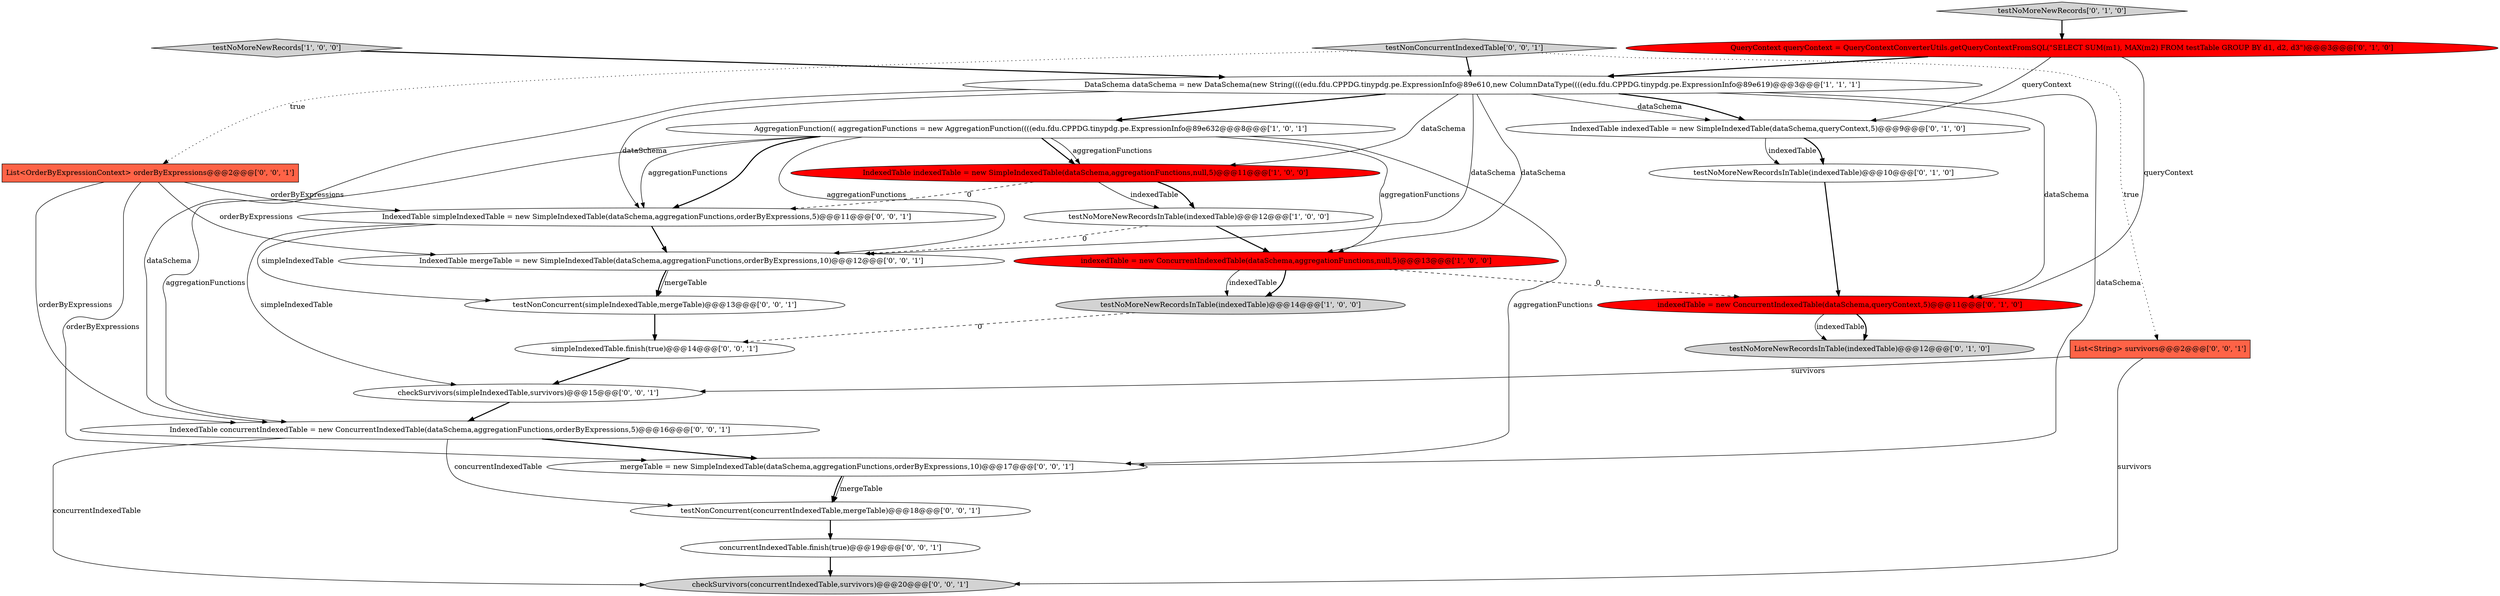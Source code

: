digraph {
23 [style = filled, label = "testNonConcurrent(concurrentIndexedTable,mergeTable)@@@18@@@['0', '0', '1']", fillcolor = white, shape = ellipse image = "AAA0AAABBB3BBB"];
4 [style = filled, label = "AggregationFunction(( aggregationFunctions = new AggregationFunction((((edu.fdu.CPPDG.tinypdg.pe.ExpressionInfo@89e632@@@8@@@['1', '0', '1']", fillcolor = white, shape = ellipse image = "AAA0AAABBB1BBB"];
20 [style = filled, label = "checkSurvivors(concurrentIndexedTable,survivors)@@@20@@@['0', '0', '1']", fillcolor = lightgray, shape = ellipse image = "AAA0AAABBB3BBB"];
7 [style = filled, label = "testNoMoreNewRecordsInTable(indexedTable)@@@10@@@['0', '1', '0']", fillcolor = white, shape = ellipse image = "AAA0AAABBB2BBB"];
21 [style = filled, label = "List<OrderByExpressionContext> orderByExpressions@@@2@@@['0', '0', '1']", fillcolor = tomato, shape = box image = "AAA0AAABBB3BBB"];
5 [style = filled, label = "testNoMoreNewRecordsInTable(indexedTable)@@@12@@@['1', '0', '0']", fillcolor = white, shape = ellipse image = "AAA0AAABBB1BBB"];
25 [style = filled, label = "testNonConcurrentIndexedTable['0', '0', '1']", fillcolor = lightgray, shape = diamond image = "AAA0AAABBB3BBB"];
18 [style = filled, label = "IndexedTable concurrentIndexedTable = new ConcurrentIndexedTable(dataSchema,aggregationFunctions,orderByExpressions,5)@@@16@@@['0', '0', '1']", fillcolor = white, shape = ellipse image = "AAA0AAABBB3BBB"];
17 [style = filled, label = "concurrentIndexedTable.finish(true)@@@19@@@['0', '0', '1']", fillcolor = white, shape = ellipse image = "AAA0AAABBB3BBB"];
1 [style = filled, label = "testNoMoreNewRecordsInTable(indexedTable)@@@14@@@['1', '0', '0']", fillcolor = lightgray, shape = ellipse image = "AAA0AAABBB1BBB"];
15 [style = filled, label = "checkSurvivors(simpleIndexedTable,survivors)@@@15@@@['0', '0', '1']", fillcolor = white, shape = ellipse image = "AAA0AAABBB3BBB"];
24 [style = filled, label = "simpleIndexedTable.finish(true)@@@14@@@['0', '0', '1']", fillcolor = white, shape = ellipse image = "AAA0AAABBB3BBB"];
12 [style = filled, label = "testNoMoreNewRecords['0', '1', '0']", fillcolor = lightgray, shape = diamond image = "AAA0AAABBB2BBB"];
14 [style = filled, label = "testNonConcurrent(simpleIndexedTable,mergeTable)@@@13@@@['0', '0', '1']", fillcolor = white, shape = ellipse image = "AAA0AAABBB3BBB"];
9 [style = filled, label = "QueryContext queryContext = QueryContextConverterUtils.getQueryContextFromSQL(\"SELECT SUM(m1), MAX(m2) FROM testTable GROUP BY d1, d2, d3\")@@@3@@@['0', '1', '0']", fillcolor = red, shape = ellipse image = "AAA1AAABBB2BBB"];
6 [style = filled, label = "indexedTable = new ConcurrentIndexedTable(dataSchema,aggregationFunctions,null,5)@@@13@@@['1', '0', '0']", fillcolor = red, shape = ellipse image = "AAA1AAABBB1BBB"];
8 [style = filled, label = "IndexedTable indexedTable = new SimpleIndexedTable(dataSchema,queryContext,5)@@@9@@@['0', '1', '0']", fillcolor = white, shape = ellipse image = "AAA0AAABBB2BBB"];
2 [style = filled, label = "testNoMoreNewRecords['1', '0', '0']", fillcolor = lightgray, shape = diamond image = "AAA0AAABBB1BBB"];
19 [style = filled, label = "List<String> survivors@@@2@@@['0', '0', '1']", fillcolor = tomato, shape = box image = "AAA0AAABBB3BBB"];
16 [style = filled, label = "mergeTable = new SimpleIndexedTable(dataSchema,aggregationFunctions,orderByExpressions,10)@@@17@@@['0', '0', '1']", fillcolor = white, shape = ellipse image = "AAA0AAABBB3BBB"];
11 [style = filled, label = "indexedTable = new ConcurrentIndexedTable(dataSchema,queryContext,5)@@@11@@@['0', '1', '0']", fillcolor = red, shape = ellipse image = "AAA1AAABBB2BBB"];
22 [style = filled, label = "IndexedTable mergeTable = new SimpleIndexedTable(dataSchema,aggregationFunctions,orderByExpressions,10)@@@12@@@['0', '0', '1']", fillcolor = white, shape = ellipse image = "AAA0AAABBB3BBB"];
10 [style = filled, label = "testNoMoreNewRecordsInTable(indexedTable)@@@12@@@['0', '1', '0']", fillcolor = lightgray, shape = ellipse image = "AAA0AAABBB2BBB"];
0 [style = filled, label = "IndexedTable indexedTable = new SimpleIndexedTable(dataSchema,aggregationFunctions,null,5)@@@11@@@['1', '0', '0']", fillcolor = red, shape = ellipse image = "AAA1AAABBB1BBB"];
3 [style = filled, label = "DataSchema dataSchema = new DataSchema(new String((((edu.fdu.CPPDG.tinypdg.pe.ExpressionInfo@89e610,new ColumnDataType((((edu.fdu.CPPDG.tinypdg.pe.ExpressionInfo@89e619)@@@3@@@['1', '1', '1']", fillcolor = white, shape = ellipse image = "AAA0AAABBB1BBB"];
13 [style = filled, label = "IndexedTable simpleIndexedTable = new SimpleIndexedTable(dataSchema,aggregationFunctions,orderByExpressions,5)@@@11@@@['0', '0', '1']", fillcolor = white, shape = ellipse image = "AAA0AAABBB3BBB"];
3->0 [style = solid, label="dataSchema"];
14->24 [style = bold, label=""];
8->7 [style = solid, label="indexedTable"];
18->20 [style = solid, label="concurrentIndexedTable"];
7->11 [style = bold, label=""];
3->8 [style = solid, label="dataSchema"];
3->13 [style = solid, label="dataSchema"];
25->21 [style = dotted, label="true"];
19->15 [style = solid, label="survivors"];
4->22 [style = solid, label="aggregationFunctions"];
3->6 [style = solid, label="dataSchema"];
21->22 [style = solid, label="orderByExpressions"];
2->3 [style = bold, label=""];
21->18 [style = solid, label="orderByExpressions"];
4->13 [style = bold, label=""];
25->3 [style = bold, label=""];
3->11 [style = solid, label="dataSchema"];
6->11 [style = dashed, label="0"];
3->18 [style = solid, label="dataSchema"];
3->22 [style = solid, label="dataSchema"];
22->14 [style = solid, label="mergeTable"];
13->14 [style = solid, label="simpleIndexedTable"];
16->23 [style = bold, label=""];
0->5 [style = solid, label="indexedTable"];
4->18 [style = solid, label="aggregationFunctions"];
4->16 [style = solid, label="aggregationFunctions"];
12->9 [style = bold, label=""];
3->4 [style = bold, label=""];
15->18 [style = bold, label=""];
13->15 [style = solid, label="simpleIndexedTable"];
18->23 [style = solid, label="concurrentIndexedTable"];
8->7 [style = bold, label=""];
4->0 [style = bold, label=""];
4->0 [style = solid, label="aggregationFunctions"];
11->10 [style = solid, label="indexedTable"];
6->1 [style = bold, label=""];
9->11 [style = solid, label="queryContext"];
21->13 [style = solid, label="orderByExpressions"];
5->6 [style = bold, label=""];
19->20 [style = solid, label="survivors"];
11->10 [style = bold, label=""];
1->24 [style = dashed, label="0"];
3->8 [style = bold, label=""];
4->6 [style = solid, label="aggregationFunctions"];
3->16 [style = solid, label="dataSchema"];
4->13 [style = solid, label="aggregationFunctions"];
16->23 [style = solid, label="mergeTable"];
0->13 [style = dashed, label="0"];
9->3 [style = bold, label=""];
23->17 [style = bold, label=""];
5->22 [style = dashed, label="0"];
13->22 [style = bold, label=""];
6->1 [style = solid, label="indexedTable"];
22->14 [style = bold, label=""];
25->19 [style = dotted, label="true"];
21->16 [style = solid, label="orderByExpressions"];
9->8 [style = solid, label="queryContext"];
0->5 [style = bold, label=""];
17->20 [style = bold, label=""];
24->15 [style = bold, label=""];
18->16 [style = bold, label=""];
}
